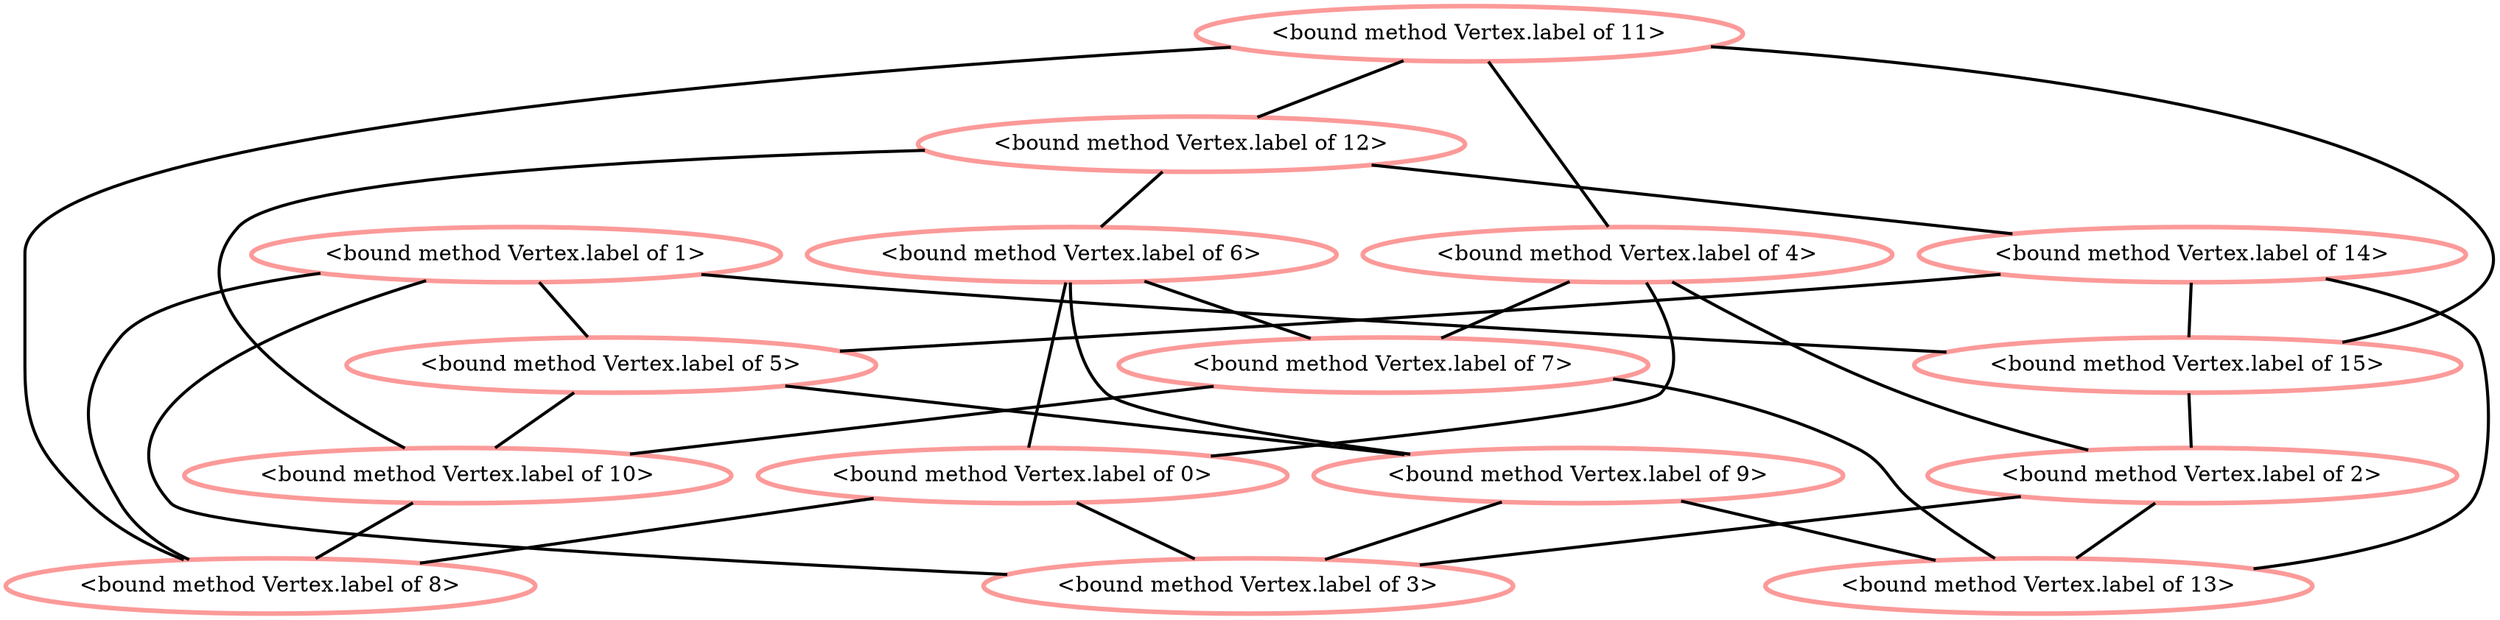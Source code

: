 Graph G {
    0 [penwidth=3,label="<bound method Vertex.label of 0>",color=5, colorscheme=paired12]
    1 [penwidth=3,label="<bound method Vertex.label of 1>",color=5, colorscheme=paired12]
    2 [penwidth=3,label="<bound method Vertex.label of 2>",color=5, colorscheme=paired12]
    3 [penwidth=3,label="<bound method Vertex.label of 3>",color=5, colorscheme=paired12]
    4 [penwidth=3,label="<bound method Vertex.label of 4>",color=5, colorscheme=paired12]
    5 [penwidth=3,label="<bound method Vertex.label of 5>",color=5, colorscheme=paired12]
    6 [penwidth=3,label="<bound method Vertex.label of 6>",color=5, colorscheme=paired12]
    7 [penwidth=3,label="<bound method Vertex.label of 7>",color=5, colorscheme=paired12]
    8 [penwidth=3,label="<bound method Vertex.label of 8>",color=5, colorscheme=paired12]
    9 [penwidth=3,label="<bound method Vertex.label of 9>",color=5, colorscheme=paired12]
    10 [penwidth=3,label="<bound method Vertex.label of 10>",color=5, colorscheme=paired12]
    11 [penwidth=3,label="<bound method Vertex.label of 11>",color=5, colorscheme=paired12]
    12 [penwidth=3,label="<bound method Vertex.label of 12>",color=5, colorscheme=paired12]
    13 [penwidth=3,label="<bound method Vertex.label of 13>",color=5, colorscheme=paired12]
    14 [penwidth=3,label="<bound method Vertex.label of 14>",color=5, colorscheme=paired12]
    15 [penwidth=3,label="<bound method Vertex.label of 15>",color=5, colorscheme=paired12]

    11--12 [penwidth=2]
    11--4 [penwidth=2]
    11--15 [penwidth=2]
    11--8 [penwidth=2]
    12--14 [penwidth=2]
    12--6 [penwidth=2]
    12--10 [penwidth=2]
    4--7 [penwidth=2]
    4--0 [penwidth=2]
    4--2 [penwidth=2]
    14--5 [penwidth=2]
    14--15 [penwidth=2]
    14--13 [penwidth=2]
    1--5 [penwidth=2]
    1--15 [penwidth=2]
    1--3 [penwidth=2]
    1--8 [penwidth=2]
    5--10 [penwidth=2]
    5--9 [penwidth=2]
    6--7 [penwidth=2]
    6--9 [penwidth=2]
    6--0 [penwidth=2]
    7--10 [penwidth=2]
    7--13 [penwidth=2]
    15--2 [penwidth=2]
    10--8 [penwidth=2]
    9--3 [penwidth=2]
    9--13 [penwidth=2]
    0--3 [penwidth=2]
    0--8 [penwidth=2]
    2--3 [penwidth=2]
    2--13 [penwidth=2]
}